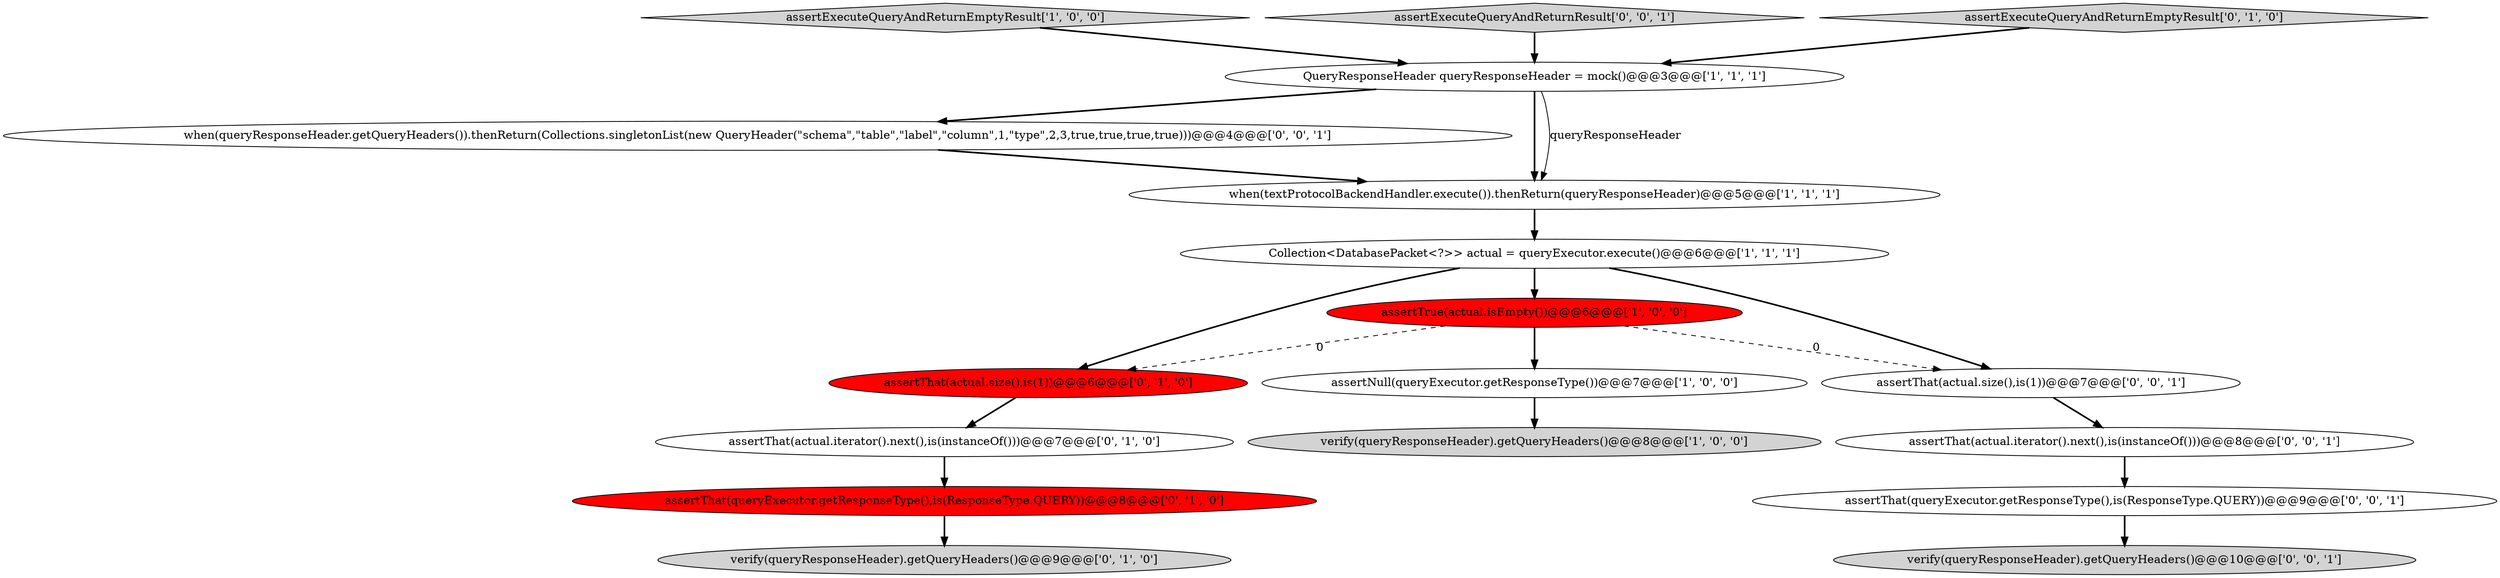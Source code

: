 digraph {
4 [style = filled, label = "verify(queryResponseHeader).getQueryHeaders()@@@8@@@['1', '0', '0']", fillcolor = lightgray, shape = ellipse image = "AAA0AAABBB1BBB"];
11 [style = filled, label = "assertThat(queryExecutor.getResponseType(),is(ResponseType.QUERY))@@@8@@@['0', '1', '0']", fillcolor = red, shape = ellipse image = "AAA1AAABBB2BBB"];
8 [style = filled, label = "assertThat(actual.size(),is(1))@@@6@@@['0', '1', '0']", fillcolor = red, shape = ellipse image = "AAA1AAABBB2BBB"];
16 [style = filled, label = "when(queryResponseHeader.getQueryHeaders()).thenReturn(Collections.singletonList(new QueryHeader(\"schema\",\"table\",\"label\",\"column\",1,\"type\",2,3,true,true,true,true)))@@@4@@@['0', '0', '1']", fillcolor = white, shape = ellipse image = "AAA0AAABBB3BBB"];
2 [style = filled, label = "assertExecuteQueryAndReturnEmptyResult['1', '0', '0']", fillcolor = lightgray, shape = diamond image = "AAA0AAABBB1BBB"];
14 [style = filled, label = "assertExecuteQueryAndReturnResult['0', '0', '1']", fillcolor = lightgray, shape = diamond image = "AAA0AAABBB3BBB"];
13 [style = filled, label = "verify(queryResponseHeader).getQueryHeaders()@@@10@@@['0', '0', '1']", fillcolor = lightgray, shape = ellipse image = "AAA0AAABBB3BBB"];
7 [style = filled, label = "verify(queryResponseHeader).getQueryHeaders()@@@9@@@['0', '1', '0']", fillcolor = lightgray, shape = ellipse image = "AAA0AAABBB2BBB"];
10 [style = filled, label = "assertExecuteQueryAndReturnEmptyResult['0', '1', '0']", fillcolor = lightgray, shape = diamond image = "AAA0AAABBB2BBB"];
15 [style = filled, label = "assertThat(queryExecutor.getResponseType(),is(ResponseType.QUERY))@@@9@@@['0', '0', '1']", fillcolor = white, shape = ellipse image = "AAA0AAABBB3BBB"];
0 [style = filled, label = "QueryResponseHeader queryResponseHeader = mock()@@@3@@@['1', '1', '1']", fillcolor = white, shape = ellipse image = "AAA0AAABBB1BBB"];
9 [style = filled, label = "assertThat(actual.iterator().next(),is(instanceOf()))@@@7@@@['0', '1', '0']", fillcolor = white, shape = ellipse image = "AAA0AAABBB2BBB"];
6 [style = filled, label = "assertNull(queryExecutor.getResponseType())@@@7@@@['1', '0', '0']", fillcolor = white, shape = ellipse image = "AAA0AAABBB1BBB"];
3 [style = filled, label = "when(textProtocolBackendHandler.execute()).thenReturn(queryResponseHeader)@@@5@@@['1', '1', '1']", fillcolor = white, shape = ellipse image = "AAA0AAABBB1BBB"];
17 [style = filled, label = "assertThat(actual.size(),is(1))@@@7@@@['0', '0', '1']", fillcolor = white, shape = ellipse image = "AAA0AAABBB3BBB"];
5 [style = filled, label = "assertTrue(actual.isEmpty())@@@6@@@['1', '0', '0']", fillcolor = red, shape = ellipse image = "AAA1AAABBB1BBB"];
12 [style = filled, label = "assertThat(actual.iterator().next(),is(instanceOf()))@@@8@@@['0', '0', '1']", fillcolor = white, shape = ellipse image = "AAA0AAABBB3BBB"];
1 [style = filled, label = "Collection<DatabasePacket<?>> actual = queryExecutor.execute()@@@6@@@['1', '1', '1']", fillcolor = white, shape = ellipse image = "AAA0AAABBB1BBB"];
1->5 [style = bold, label=""];
0->3 [style = bold, label=""];
16->3 [style = bold, label=""];
0->16 [style = bold, label=""];
15->13 [style = bold, label=""];
1->8 [style = bold, label=""];
9->11 [style = bold, label=""];
3->1 [style = bold, label=""];
12->15 [style = bold, label=""];
1->17 [style = bold, label=""];
6->4 [style = bold, label=""];
2->0 [style = bold, label=""];
17->12 [style = bold, label=""];
0->3 [style = solid, label="queryResponseHeader"];
5->17 [style = dashed, label="0"];
5->6 [style = bold, label=""];
14->0 [style = bold, label=""];
10->0 [style = bold, label=""];
8->9 [style = bold, label=""];
5->8 [style = dashed, label="0"];
11->7 [style = bold, label=""];
}
